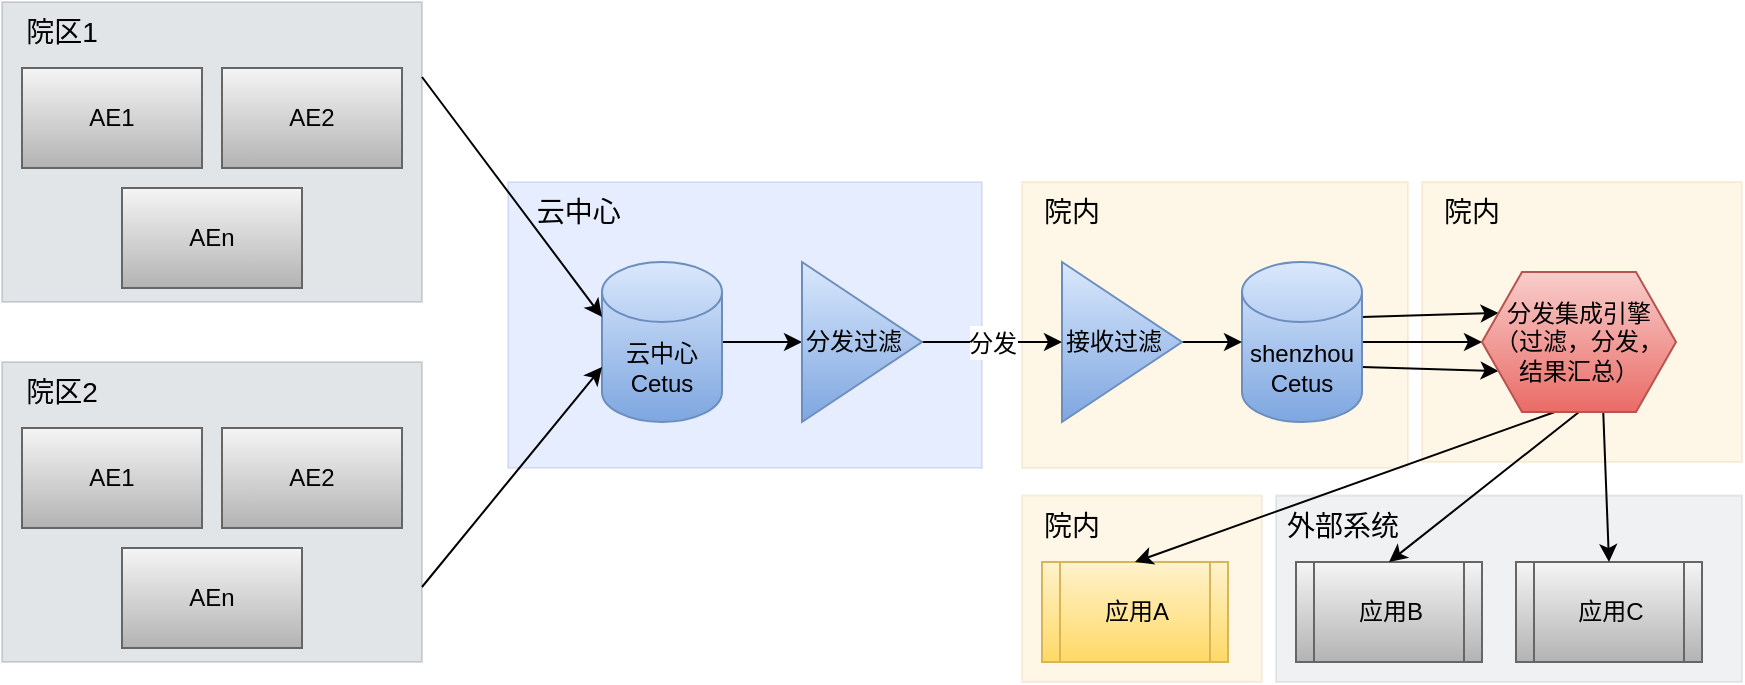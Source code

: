 <mxfile version="16.4.0" type="device"><diagram id="rULT1ziDAM5grhKrixJN" name="第 1 页"><mxGraphModel dx="946" dy="588" grid="1" gridSize="10" guides="1" tooltips="1" connect="1" arrows="1" fold="1" page="1" pageScale="1" pageWidth="827" pageHeight="1169" math="0" shadow="0"><root><mxCell id="0"/><mxCell id="1" parent="0"/><mxCell id="TsliNQ7p2FieZ7WFccgE-32" value="" style="rounded=0;whiteSpace=wrap;html=1;fontSize=14;fillColor=#f0a30a;fontColor=#000000;strokeColor=#BD7000;opacity=10;" vertex="1" parent="1"><mxGeometry x="580" y="386.75" width="120" height="93.25" as="geometry"/></mxCell><mxCell id="TsliNQ7p2FieZ7WFccgE-49" value="" style="rounded=0;whiteSpace=wrap;html=1;fontSize=14;fillColor=#f0a30a;fontColor=#000000;strokeColor=#BD7000;opacity=10;" vertex="1" parent="1"><mxGeometry x="780" y="230" width="160" height="140" as="geometry"/></mxCell><mxCell id="TsliNQ7p2FieZ7WFccgE-43" value="" style="rounded=0;whiteSpace=wrap;html=1;fontSize=14;fillColor=#647687;fontColor=#ffffff;strokeColor=#314354;opacity=10;" vertex="1" parent="1"><mxGeometry x="707" y="386.75" width="233" height="93.25" as="geometry"/></mxCell><mxCell id="TsliNQ7p2FieZ7WFccgE-21" value="" style="rounded=0;whiteSpace=wrap;html=1;fontSize=14;fillColor=#0050ef;fontColor=#ffffff;strokeColor=#001DBC;opacity=10;" vertex="1" parent="1"><mxGeometry x="323" y="230" width="237" height="143" as="geometry"/></mxCell><mxCell id="TsliNQ7p2FieZ7WFccgE-29" value="" style="rounded=0;whiteSpace=wrap;html=1;fontSize=14;fillColor=#f0a30a;fontColor=#000000;strokeColor=#BD7000;opacity=10;" vertex="1" parent="1"><mxGeometry x="580" y="230" width="193" height="143" as="geometry"/></mxCell><mxCell id="TsliNQ7p2FieZ7WFccgE-47" style="edgeStyle=none;rounded=0;orthogonalLoop=1;jettySize=auto;html=1;exitX=1;exitY=0.5;exitDx=0;exitDy=0;exitPerimeter=0;fontSize=14;" edge="1" parent="1" source="LvoXXNdCVKGXXIi82hVr-3" target="TsliNQ7p2FieZ7WFccgE-3"><mxGeometry relative="1" as="geometry"/></mxCell><mxCell id="LvoXXNdCVKGXXIi82hVr-3" value="云中心&lt;br&gt;Cetus" style="shape=cylinder3;whiteSpace=wrap;html=1;boundedLbl=1;backgroundOutline=1;size=15;fillColor=#dae8fc;gradientColor=#7ea6e0;strokeColor=#6c8ebf;" parent="1" vertex="1"><mxGeometry x="370" y="270" width="60" height="80" as="geometry"/></mxCell><mxCell id="TsliNQ7p2FieZ7WFccgE-11" style="rounded=0;orthogonalLoop=1;jettySize=auto;html=1;exitX=1;exitY=0;exitDx=0;exitDy=27.5;exitPerimeter=0;entryX=0;entryY=0.25;entryDx=0;entryDy=0;" edge="1" parent="1" source="LvoXXNdCVKGXXIi82hVr-4" target="TsliNQ7p2FieZ7WFccgE-14"><mxGeometry relative="1" as="geometry"/></mxCell><mxCell id="TsliNQ7p2FieZ7WFccgE-12" style="edgeStyle=none;rounded=0;orthogonalLoop=1;jettySize=auto;html=1;entryX=0;entryY=0.5;entryDx=0;entryDy=0;" edge="1" parent="1" source="LvoXXNdCVKGXXIi82hVr-4" target="TsliNQ7p2FieZ7WFccgE-14"><mxGeometry relative="1" as="geometry"/></mxCell><mxCell id="TsliNQ7p2FieZ7WFccgE-13" style="edgeStyle=none;rounded=0;orthogonalLoop=1;jettySize=auto;html=1;exitX=1;exitY=0;exitDx=0;exitDy=52.5;exitPerimeter=0;entryX=0;entryY=0.75;entryDx=0;entryDy=0;" edge="1" parent="1" source="LvoXXNdCVKGXXIi82hVr-4" target="TsliNQ7p2FieZ7WFccgE-14"><mxGeometry relative="1" as="geometry"/></mxCell><mxCell id="LvoXXNdCVKGXXIi82hVr-4" value="shenzhou&lt;br&gt;Cetus" style="shape=cylinder3;whiteSpace=wrap;html=1;boundedLbl=1;backgroundOutline=1;size=15;fillColor=#dae8fc;gradientColor=#7ea6e0;strokeColor=#6c8ebf;" parent="1" vertex="1"><mxGeometry x="690" y="270" width="60" height="80" as="geometry"/></mxCell><mxCell id="LvoXXNdCVKGXXIi82hVr-13" value="" style="group;fillColor=#647687;fontColor=#ffffff;strokeColor=#314354;opacity=10;" parent="1" vertex="1" connectable="0"><mxGeometry x="70" y="140" width="210" height="150" as="geometry"/></mxCell><mxCell id="LvoXXNdCVKGXXIi82hVr-5" value="" style="rounded=0;whiteSpace=wrap;html=1;fillColor=#647687;strokeColor=#314354;opacity=10;" parent="LvoXXNdCVKGXXIi82hVr-13" vertex="1"><mxGeometry width="210" height="150" as="geometry"/></mxCell><mxCell id="LvoXXNdCVKGXXIi82hVr-8" value="AE1" style="rounded=0;whiteSpace=wrap;html=1;fillColor=#f5f5f5;gradientColor=#b3b3b3;strokeColor=#666666;" parent="LvoXXNdCVKGXXIi82hVr-13" vertex="1"><mxGeometry x="10" y="33" width="90" height="50" as="geometry"/></mxCell><mxCell id="LvoXXNdCVKGXXIi82hVr-10" value="AE2" style="rounded=0;whiteSpace=wrap;html=1;fillColor=#f5f5f5;gradientColor=#b3b3b3;strokeColor=#666666;" parent="LvoXXNdCVKGXXIi82hVr-13" vertex="1"><mxGeometry x="110" y="33" width="90" height="50" as="geometry"/></mxCell><mxCell id="LvoXXNdCVKGXXIi82hVr-11" value="AEn" style="rounded=0;whiteSpace=wrap;html=1;fillColor=#f5f5f5;gradientColor=#b3b3b3;strokeColor=#666666;" parent="LvoXXNdCVKGXXIi82hVr-13" vertex="1"><mxGeometry x="60" y="93" width="90" height="50" as="geometry"/></mxCell><mxCell id="TsliNQ7p2FieZ7WFccgE-19" value="&lt;font style=&quot;font-size: 14px&quot;&gt;院区1&lt;/font&gt;" style="text;html=1;strokeColor=none;fillColor=none;align=center;verticalAlign=middle;whiteSpace=wrap;rounded=0;fontSize=10;" vertex="1" parent="LvoXXNdCVKGXXIi82hVr-13"><mxGeometry width="60" height="30" as="geometry"/></mxCell><mxCell id="LvoXXNdCVKGXXIi82hVr-14" value="" style="group;fillColor=#647687;strokeColor=#314354;opacity=10;fontColor=#ffffff;" parent="1" vertex="1" connectable="0"><mxGeometry x="70" y="320" width="210" height="150" as="geometry"/></mxCell><mxCell id="LvoXXNdCVKGXXIi82hVr-15" value="" style="rounded=0;whiteSpace=wrap;html=1;fillColor=#647687;strokeColor=#314354;opacity=10;" parent="LvoXXNdCVKGXXIi82hVr-14" vertex="1"><mxGeometry width="210" height="150" as="geometry"/></mxCell><mxCell id="LvoXXNdCVKGXXIi82hVr-16" value="AE1" style="rounded=0;whiteSpace=wrap;html=1;fillColor=#f5f5f5;gradientColor=#b3b3b3;strokeColor=#666666;" parent="LvoXXNdCVKGXXIi82hVr-14" vertex="1"><mxGeometry x="10" y="33" width="90" height="50" as="geometry"/></mxCell><mxCell id="LvoXXNdCVKGXXIi82hVr-17" value="AE2" style="rounded=0;whiteSpace=wrap;html=1;fillColor=#f5f5f5;gradientColor=#b3b3b3;strokeColor=#666666;" parent="LvoXXNdCVKGXXIi82hVr-14" vertex="1"><mxGeometry x="110" y="33" width="90" height="50" as="geometry"/></mxCell><mxCell id="LvoXXNdCVKGXXIi82hVr-18" value="AEn" style="rounded=0;whiteSpace=wrap;html=1;fillColor=#f5f5f5;gradientColor=#b3b3b3;strokeColor=#666666;" parent="LvoXXNdCVKGXXIi82hVr-14" vertex="1"><mxGeometry x="60" y="93" width="90" height="50" as="geometry"/></mxCell><mxCell id="TsliNQ7p2FieZ7WFccgE-20" value="&lt;font style=&quot;font-size: 14px&quot;&gt;院区2&lt;/font&gt;" style="text;html=1;strokeColor=none;fillColor=none;align=center;verticalAlign=middle;whiteSpace=wrap;rounded=0;fontSize=10;" vertex="1" parent="LvoXXNdCVKGXXIi82hVr-14"><mxGeometry width="60" height="30" as="geometry"/></mxCell><mxCell id="TsliNQ7p2FieZ7WFccgE-1" value="" style="endArrow=classic;html=1;rounded=0;exitX=1;exitY=0.25;exitDx=0;exitDy=0;entryX=0;entryY=0;entryDx=0;entryDy=27.5;entryPerimeter=0;" edge="1" parent="1" source="LvoXXNdCVKGXXIi82hVr-5" target="LvoXXNdCVKGXXIi82hVr-3"><mxGeometry width="50" height="50" relative="1" as="geometry"><mxPoint x="350" y="230" as="sourcePoint"/><mxPoint x="400" y="180" as="targetPoint"/></mxGeometry></mxCell><mxCell id="TsliNQ7p2FieZ7WFccgE-2" value="" style="endArrow=classic;html=1;rounded=0;exitX=1;exitY=0.75;exitDx=0;exitDy=0;entryX=0;entryY=0;entryDx=0;entryDy=52.5;entryPerimeter=0;" edge="1" parent="1" source="LvoXXNdCVKGXXIi82hVr-15" target="LvoXXNdCVKGXXIi82hVr-3"><mxGeometry width="50" height="50" relative="1" as="geometry"><mxPoint x="390" y="480" as="sourcePoint"/><mxPoint x="440" y="430" as="targetPoint"/></mxGeometry></mxCell><mxCell id="TsliNQ7p2FieZ7WFccgE-7" style="edgeStyle=orthogonalEdgeStyle;rounded=0;orthogonalLoop=1;jettySize=auto;html=1;exitX=1;exitY=0.5;exitDx=0;exitDy=0;entryX=0;entryY=0.5;entryDx=0;entryDy=0;entryPerimeter=0;" edge="1" parent="1" source="TsliNQ7p2FieZ7WFccgE-5" target="LvoXXNdCVKGXXIi82hVr-4"><mxGeometry relative="1" as="geometry"/></mxCell><mxCell id="TsliNQ7p2FieZ7WFccgE-5" value="接收过滤" style="triangle;whiteSpace=wrap;html=1;align=left;fillColor=#dae8fc;gradientColor=#7ea6e0;strokeColor=#6c8ebf;" vertex="1" parent="1"><mxGeometry x="600" y="270" width="60" height="80" as="geometry"/></mxCell><mxCell id="TsliNQ7p2FieZ7WFccgE-8" value="应用C" style="shape=process;whiteSpace=wrap;html=1;backgroundOutline=1;fillColor=#f5f5f5;gradientColor=#b3b3b3;strokeColor=#666666;" vertex="1" parent="1"><mxGeometry x="827" y="420" width="93" height="50" as="geometry"/></mxCell><mxCell id="TsliNQ7p2FieZ7WFccgE-9" value="应用A" style="shape=process;whiteSpace=wrap;html=1;backgroundOutline=1;fillColor=#fff2cc;gradientColor=#ffd966;strokeColor=#d6b656;" vertex="1" parent="1"><mxGeometry x="590" y="420" width="93" height="50" as="geometry"/></mxCell><mxCell id="TsliNQ7p2FieZ7WFccgE-10" value="应用B" style="shape=process;whiteSpace=wrap;html=1;backgroundOutline=1;fillColor=#f5f5f5;gradientColor=#b3b3b3;strokeColor=#666666;" vertex="1" parent="1"><mxGeometry x="717" y="420" width="93" height="50" as="geometry"/></mxCell><mxCell id="TsliNQ7p2FieZ7WFccgE-16" style="edgeStyle=none;rounded=0;orthogonalLoop=1;jettySize=auto;html=1;exitX=0.375;exitY=1;exitDx=0;exitDy=0;entryX=0.5;entryY=0;entryDx=0;entryDy=0;" edge="1" parent="1" source="TsliNQ7p2FieZ7WFccgE-14" target="TsliNQ7p2FieZ7WFccgE-9"><mxGeometry relative="1" as="geometry"/></mxCell><mxCell id="TsliNQ7p2FieZ7WFccgE-17" style="edgeStyle=none;rounded=0;orthogonalLoop=1;jettySize=auto;html=1;exitX=0.5;exitY=1;exitDx=0;exitDy=0;entryX=0.5;entryY=0;entryDx=0;entryDy=0;" edge="1" parent="1" source="TsliNQ7p2FieZ7WFccgE-14" target="TsliNQ7p2FieZ7WFccgE-10"><mxGeometry relative="1" as="geometry"/></mxCell><mxCell id="TsliNQ7p2FieZ7WFccgE-18" style="edgeStyle=none;rounded=0;orthogonalLoop=1;jettySize=auto;html=1;exitX=0.625;exitY=1;exitDx=0;exitDy=0;entryX=0.5;entryY=0;entryDx=0;entryDy=0;" edge="1" parent="1" source="TsliNQ7p2FieZ7WFccgE-14" target="TsliNQ7p2FieZ7WFccgE-8"><mxGeometry relative="1" as="geometry"/></mxCell><mxCell id="TsliNQ7p2FieZ7WFccgE-14" value="分发集成引擎&lt;br&gt;（过滤，分发，结果汇总）" style="shape=hexagon;perimeter=hexagonPerimeter2;whiteSpace=wrap;html=1;fixedSize=1;fillColor=#f8cecc;gradientColor=#ea6b66;strokeColor=#b85450;" vertex="1" parent="1"><mxGeometry x="810" y="275" width="97" height="70" as="geometry"/></mxCell><mxCell id="TsliNQ7p2FieZ7WFccgE-28" value="&lt;span style=&quot;font-size: 14px&quot;&gt;&amp;nbsp;云中心&lt;/span&gt;" style="text;html=1;strokeColor=none;fillColor=none;align=center;verticalAlign=middle;whiteSpace=wrap;rounded=0;fontSize=10;" vertex="1" parent="1"><mxGeometry x="323" y="230" width="67" height="30" as="geometry"/></mxCell><mxCell id="TsliNQ7p2FieZ7WFccgE-31" value="&lt;span style=&quot;font-size: 14px&quot;&gt;院内&lt;/span&gt;" style="text;html=1;strokeColor=none;fillColor=none;align=center;verticalAlign=middle;whiteSpace=wrap;rounded=0;fontSize=10;" vertex="1" parent="1"><mxGeometry x="580" y="230" width="50" height="30" as="geometry"/></mxCell><mxCell id="TsliNQ7p2FieZ7WFccgE-33" value="&lt;span style=&quot;font-size: 14px&quot;&gt;院内&lt;/span&gt;" style="text;html=1;strokeColor=none;fillColor=none;align=center;verticalAlign=middle;whiteSpace=wrap;rounded=0;fontSize=10;" vertex="1" parent="1"><mxGeometry x="580" y="386.75" width="50" height="30" as="geometry"/></mxCell><mxCell id="TsliNQ7p2FieZ7WFccgE-44" value="&lt;span style=&quot;font-size: 14px&quot;&gt;外部系统&lt;/span&gt;" style="text;html=1;strokeColor=none;fillColor=none;align=center;verticalAlign=middle;whiteSpace=wrap;rounded=0;fontSize=10;" vertex="1" parent="1"><mxGeometry x="707" y="386.75" width="67" height="30" as="geometry"/></mxCell><mxCell id="TsliNQ7p2FieZ7WFccgE-48" value="&lt;font style=&quot;font-size: 12px&quot;&gt;分发&lt;/font&gt;" style="edgeStyle=none;rounded=0;orthogonalLoop=1;jettySize=auto;html=1;entryX=0;entryY=0.5;entryDx=0;entryDy=0;fontSize=14;" edge="1" parent="1" source="TsliNQ7p2FieZ7WFccgE-3" target="TsliNQ7p2FieZ7WFccgE-5"><mxGeometry relative="1" as="geometry"/></mxCell><mxCell id="TsliNQ7p2FieZ7WFccgE-3" value="分发过滤" style="triangle;whiteSpace=wrap;html=1;align=left;fillColor=#dae8fc;gradientColor=#7ea6e0;strokeColor=#6c8ebf;" vertex="1" parent="1"><mxGeometry x="470" y="270" width="60" height="80" as="geometry"/></mxCell><mxCell id="TsliNQ7p2FieZ7WFccgE-50" value="&lt;span style=&quot;font-size: 14px&quot;&gt;院内&lt;/span&gt;" style="text;html=1;strokeColor=none;fillColor=none;align=center;verticalAlign=middle;whiteSpace=wrap;rounded=0;fontSize=10;" vertex="1" parent="1"><mxGeometry x="780" y="230" width="50" height="30" as="geometry"/></mxCell></root></mxGraphModel></diagram></mxfile>